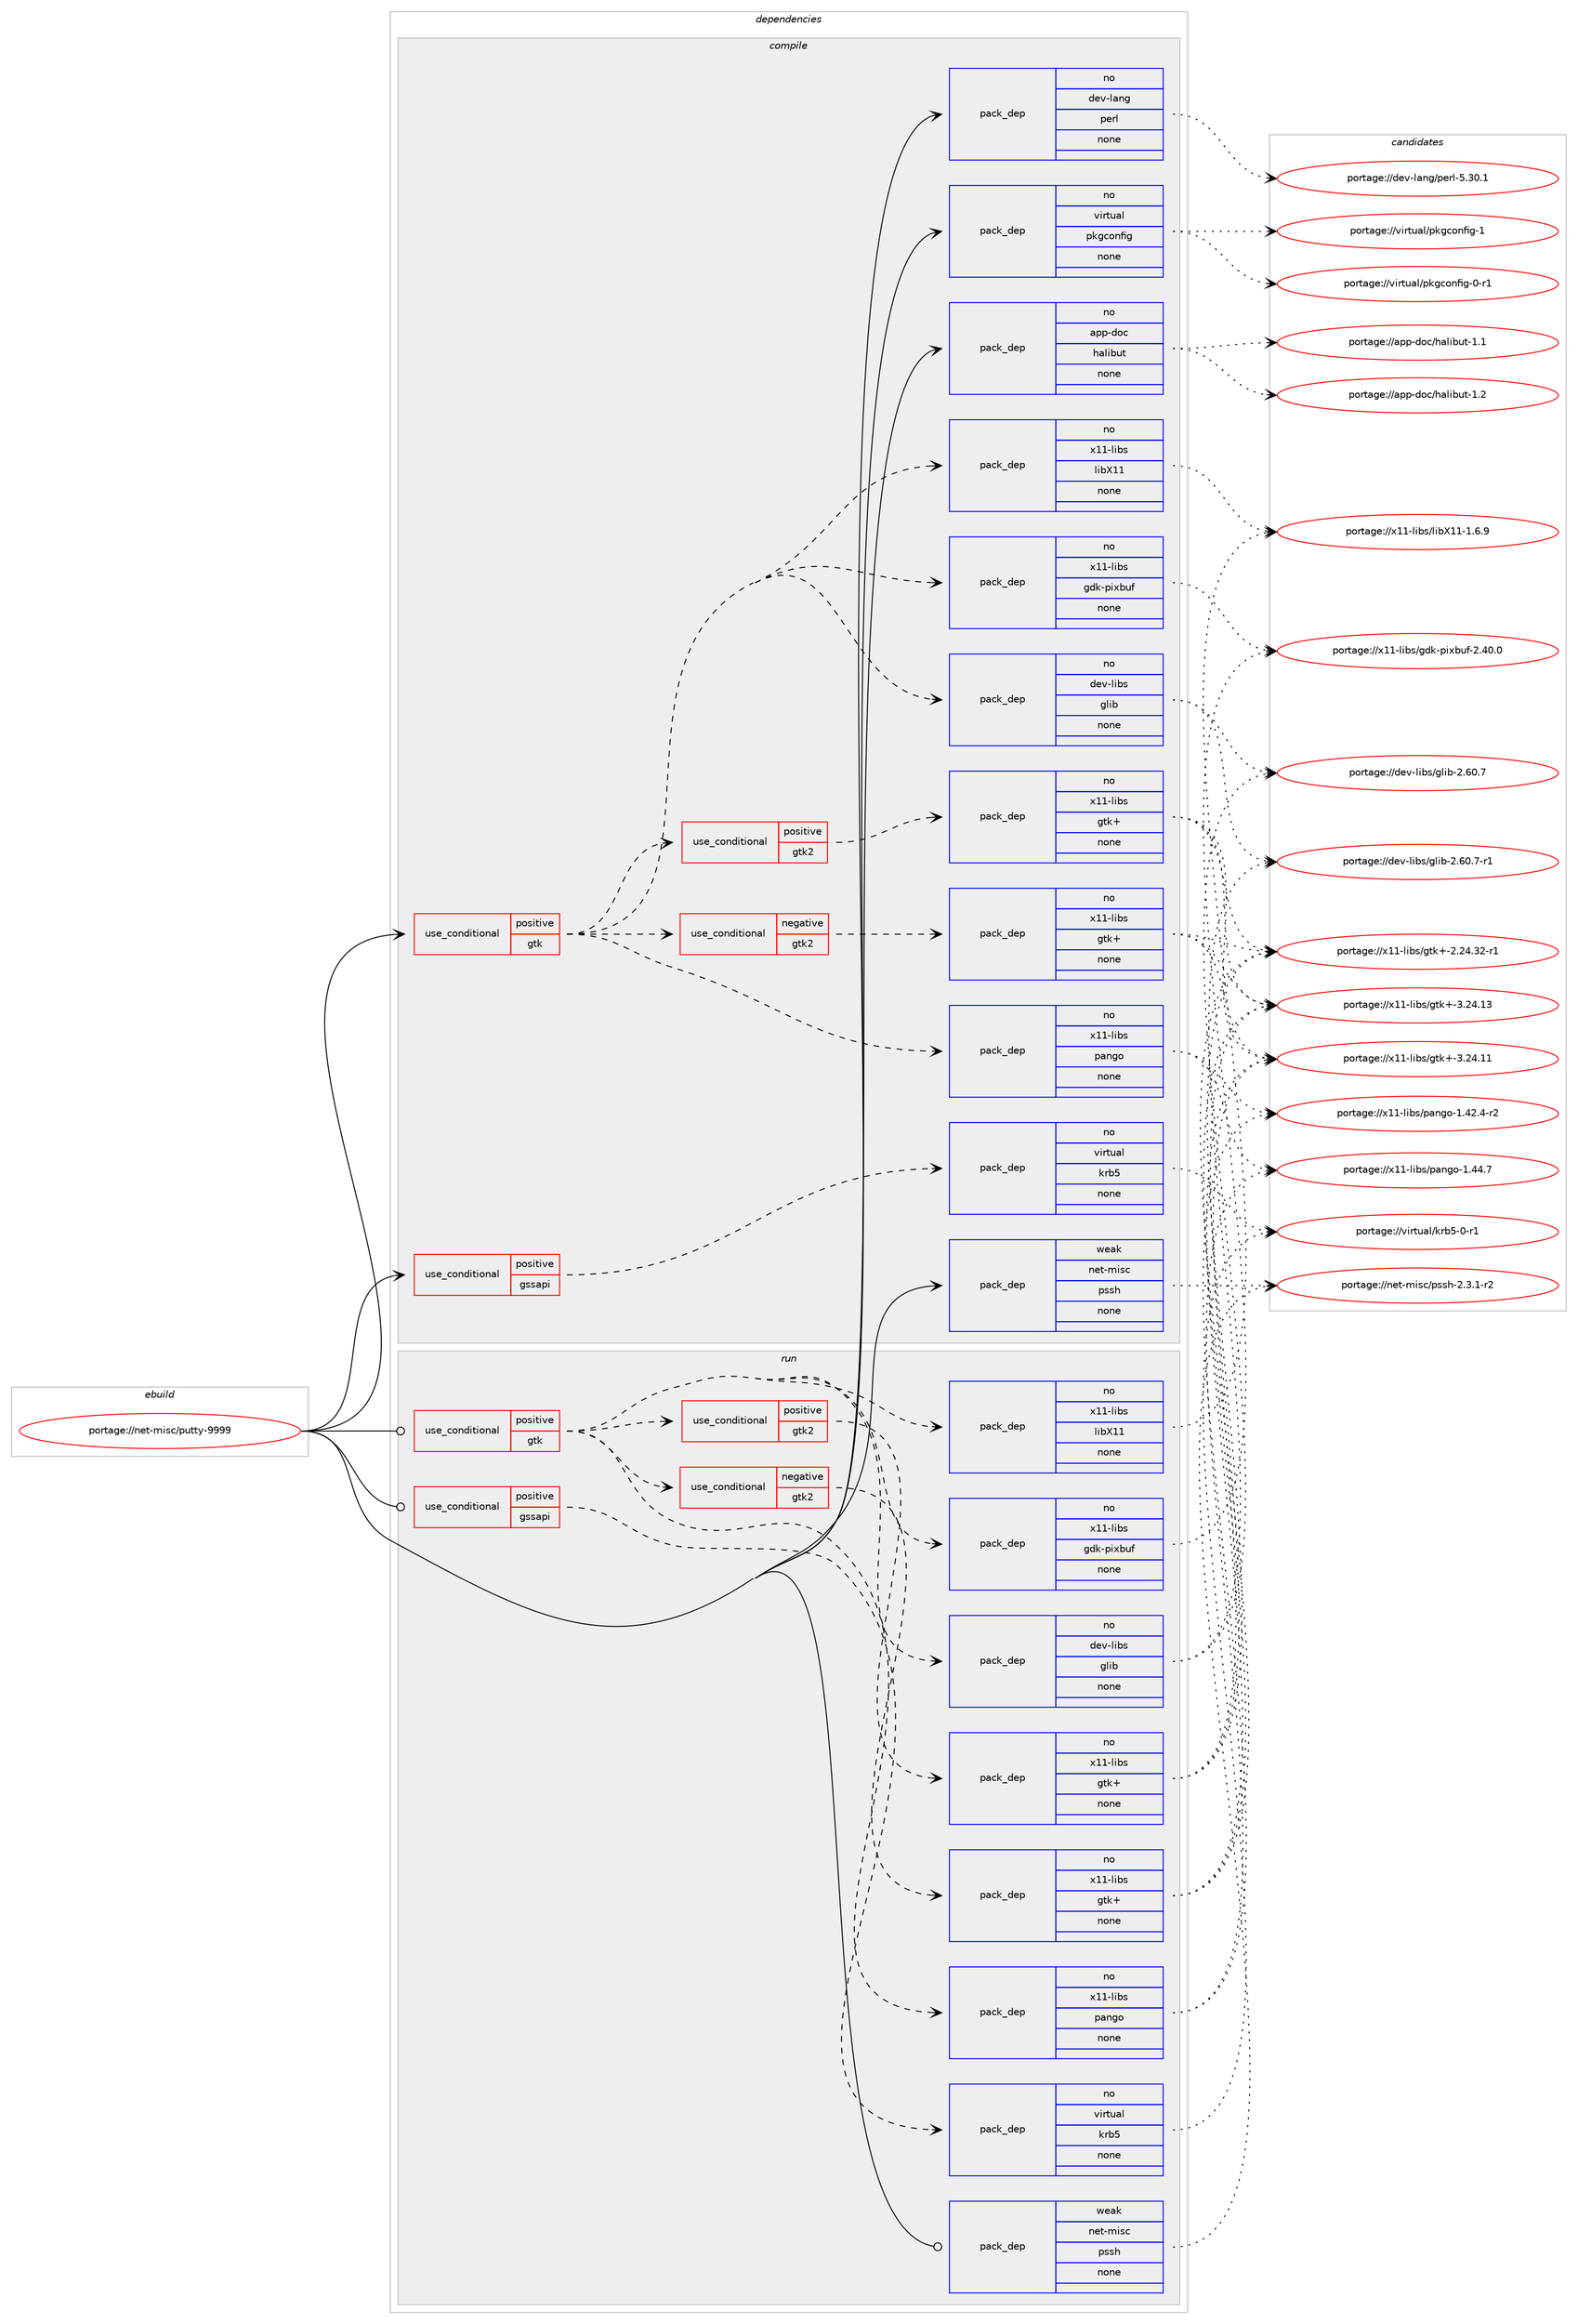 digraph prolog {

# *************
# Graph options
# *************

newrank=true;
concentrate=true;
compound=true;
graph [rankdir=LR,fontname=Helvetica,fontsize=10,ranksep=1.5];#, ranksep=2.5, nodesep=0.2];
edge  [arrowhead=vee];
node  [fontname=Helvetica,fontsize=10];

# **********
# The ebuild
# **********

subgraph cluster_leftcol {
color=gray;
rank=same;
label=<<i>ebuild</i>>;
id [label="portage://net-misc/putty-9999", color=red, width=4, href="../net-misc/putty-9999.svg"];
}

# ****************
# The dependencies
# ****************

subgraph cluster_midcol {
color=gray;
label=<<i>dependencies</i>>;
subgraph cluster_compile {
fillcolor="#eeeeee";
style=filled;
label=<<i>compile</i>>;
subgraph cond25625 {
dependency124487 [label=<<TABLE BORDER="0" CELLBORDER="1" CELLSPACING="0" CELLPADDING="4"><TR><TD ROWSPAN="3" CELLPADDING="10">use_conditional</TD></TR><TR><TD>positive</TD></TR><TR><TD>gssapi</TD></TR></TABLE>>, shape=none, color=red];
subgraph pack96805 {
dependency124488 [label=<<TABLE BORDER="0" CELLBORDER="1" CELLSPACING="0" CELLPADDING="4" WIDTH="220"><TR><TD ROWSPAN="6" CELLPADDING="30">pack_dep</TD></TR><TR><TD WIDTH="110">no</TD></TR><TR><TD>virtual</TD></TR><TR><TD>krb5</TD></TR><TR><TD>none</TD></TR><TR><TD></TD></TR></TABLE>>, shape=none, color=blue];
}
dependency124487:e -> dependency124488:w [weight=20,style="dashed",arrowhead="vee"];
}
id:e -> dependency124487:w [weight=20,style="solid",arrowhead="vee"];
subgraph cond25626 {
dependency124489 [label=<<TABLE BORDER="0" CELLBORDER="1" CELLSPACING="0" CELLPADDING="4"><TR><TD ROWSPAN="3" CELLPADDING="10">use_conditional</TD></TR><TR><TD>positive</TD></TR><TR><TD>gtk</TD></TR></TABLE>>, shape=none, color=red];
subgraph pack96806 {
dependency124490 [label=<<TABLE BORDER="0" CELLBORDER="1" CELLSPACING="0" CELLPADDING="4" WIDTH="220"><TR><TD ROWSPAN="6" CELLPADDING="30">pack_dep</TD></TR><TR><TD WIDTH="110">no</TD></TR><TR><TD>dev-libs</TD></TR><TR><TD>glib</TD></TR><TR><TD>none</TD></TR><TR><TD></TD></TR></TABLE>>, shape=none, color=blue];
}
dependency124489:e -> dependency124490:w [weight=20,style="dashed",arrowhead="vee"];
subgraph pack96807 {
dependency124491 [label=<<TABLE BORDER="0" CELLBORDER="1" CELLSPACING="0" CELLPADDING="4" WIDTH="220"><TR><TD ROWSPAN="6" CELLPADDING="30">pack_dep</TD></TR><TR><TD WIDTH="110">no</TD></TR><TR><TD>x11-libs</TD></TR><TR><TD>gdk-pixbuf</TD></TR><TR><TD>none</TD></TR><TR><TD></TD></TR></TABLE>>, shape=none, color=blue];
}
dependency124489:e -> dependency124491:w [weight=20,style="dashed",arrowhead="vee"];
subgraph pack96808 {
dependency124492 [label=<<TABLE BORDER="0" CELLBORDER="1" CELLSPACING="0" CELLPADDING="4" WIDTH="220"><TR><TD ROWSPAN="6" CELLPADDING="30">pack_dep</TD></TR><TR><TD WIDTH="110">no</TD></TR><TR><TD>x11-libs</TD></TR><TR><TD>libX11</TD></TR><TR><TD>none</TD></TR><TR><TD></TD></TR></TABLE>>, shape=none, color=blue];
}
dependency124489:e -> dependency124492:w [weight=20,style="dashed",arrowhead="vee"];
subgraph pack96809 {
dependency124493 [label=<<TABLE BORDER="0" CELLBORDER="1" CELLSPACING="0" CELLPADDING="4" WIDTH="220"><TR><TD ROWSPAN="6" CELLPADDING="30">pack_dep</TD></TR><TR><TD WIDTH="110">no</TD></TR><TR><TD>x11-libs</TD></TR><TR><TD>pango</TD></TR><TR><TD>none</TD></TR><TR><TD></TD></TR></TABLE>>, shape=none, color=blue];
}
dependency124489:e -> dependency124493:w [weight=20,style="dashed",arrowhead="vee"];
subgraph cond25627 {
dependency124494 [label=<<TABLE BORDER="0" CELLBORDER="1" CELLSPACING="0" CELLPADDING="4"><TR><TD ROWSPAN="3" CELLPADDING="10">use_conditional</TD></TR><TR><TD>positive</TD></TR><TR><TD>gtk2</TD></TR></TABLE>>, shape=none, color=red];
subgraph pack96810 {
dependency124495 [label=<<TABLE BORDER="0" CELLBORDER="1" CELLSPACING="0" CELLPADDING="4" WIDTH="220"><TR><TD ROWSPAN="6" CELLPADDING="30">pack_dep</TD></TR><TR><TD WIDTH="110">no</TD></TR><TR><TD>x11-libs</TD></TR><TR><TD>gtk+</TD></TR><TR><TD>none</TD></TR><TR><TD></TD></TR></TABLE>>, shape=none, color=blue];
}
dependency124494:e -> dependency124495:w [weight=20,style="dashed",arrowhead="vee"];
}
dependency124489:e -> dependency124494:w [weight=20,style="dashed",arrowhead="vee"];
subgraph cond25628 {
dependency124496 [label=<<TABLE BORDER="0" CELLBORDER="1" CELLSPACING="0" CELLPADDING="4"><TR><TD ROWSPAN="3" CELLPADDING="10">use_conditional</TD></TR><TR><TD>negative</TD></TR><TR><TD>gtk2</TD></TR></TABLE>>, shape=none, color=red];
subgraph pack96811 {
dependency124497 [label=<<TABLE BORDER="0" CELLBORDER="1" CELLSPACING="0" CELLPADDING="4" WIDTH="220"><TR><TD ROWSPAN="6" CELLPADDING="30">pack_dep</TD></TR><TR><TD WIDTH="110">no</TD></TR><TR><TD>x11-libs</TD></TR><TR><TD>gtk+</TD></TR><TR><TD>none</TD></TR><TR><TD></TD></TR></TABLE>>, shape=none, color=blue];
}
dependency124496:e -> dependency124497:w [weight=20,style="dashed",arrowhead="vee"];
}
dependency124489:e -> dependency124496:w [weight=20,style="dashed",arrowhead="vee"];
}
id:e -> dependency124489:w [weight=20,style="solid",arrowhead="vee"];
subgraph pack96812 {
dependency124498 [label=<<TABLE BORDER="0" CELLBORDER="1" CELLSPACING="0" CELLPADDING="4" WIDTH="220"><TR><TD ROWSPAN="6" CELLPADDING="30">pack_dep</TD></TR><TR><TD WIDTH="110">no</TD></TR><TR><TD>app-doc</TD></TR><TR><TD>halibut</TD></TR><TR><TD>none</TD></TR><TR><TD></TD></TR></TABLE>>, shape=none, color=blue];
}
id:e -> dependency124498:w [weight=20,style="solid",arrowhead="vee"];
subgraph pack96813 {
dependency124499 [label=<<TABLE BORDER="0" CELLBORDER="1" CELLSPACING="0" CELLPADDING="4" WIDTH="220"><TR><TD ROWSPAN="6" CELLPADDING="30">pack_dep</TD></TR><TR><TD WIDTH="110">no</TD></TR><TR><TD>dev-lang</TD></TR><TR><TD>perl</TD></TR><TR><TD>none</TD></TR><TR><TD></TD></TR></TABLE>>, shape=none, color=blue];
}
id:e -> dependency124499:w [weight=20,style="solid",arrowhead="vee"];
subgraph pack96814 {
dependency124500 [label=<<TABLE BORDER="0" CELLBORDER="1" CELLSPACING="0" CELLPADDING="4" WIDTH="220"><TR><TD ROWSPAN="6" CELLPADDING="30">pack_dep</TD></TR><TR><TD WIDTH="110">no</TD></TR><TR><TD>virtual</TD></TR><TR><TD>pkgconfig</TD></TR><TR><TD>none</TD></TR><TR><TD></TD></TR></TABLE>>, shape=none, color=blue];
}
id:e -> dependency124500:w [weight=20,style="solid",arrowhead="vee"];
subgraph pack96815 {
dependency124501 [label=<<TABLE BORDER="0" CELLBORDER="1" CELLSPACING="0" CELLPADDING="4" WIDTH="220"><TR><TD ROWSPAN="6" CELLPADDING="30">pack_dep</TD></TR><TR><TD WIDTH="110">weak</TD></TR><TR><TD>net-misc</TD></TR><TR><TD>pssh</TD></TR><TR><TD>none</TD></TR><TR><TD></TD></TR></TABLE>>, shape=none, color=blue];
}
id:e -> dependency124501:w [weight=20,style="solid",arrowhead="vee"];
}
subgraph cluster_compileandrun {
fillcolor="#eeeeee";
style=filled;
label=<<i>compile and run</i>>;
}
subgraph cluster_run {
fillcolor="#eeeeee";
style=filled;
label=<<i>run</i>>;
subgraph cond25629 {
dependency124502 [label=<<TABLE BORDER="0" CELLBORDER="1" CELLSPACING="0" CELLPADDING="4"><TR><TD ROWSPAN="3" CELLPADDING="10">use_conditional</TD></TR><TR><TD>positive</TD></TR><TR><TD>gssapi</TD></TR></TABLE>>, shape=none, color=red];
subgraph pack96816 {
dependency124503 [label=<<TABLE BORDER="0" CELLBORDER="1" CELLSPACING="0" CELLPADDING="4" WIDTH="220"><TR><TD ROWSPAN="6" CELLPADDING="30">pack_dep</TD></TR><TR><TD WIDTH="110">no</TD></TR><TR><TD>virtual</TD></TR><TR><TD>krb5</TD></TR><TR><TD>none</TD></TR><TR><TD></TD></TR></TABLE>>, shape=none, color=blue];
}
dependency124502:e -> dependency124503:w [weight=20,style="dashed",arrowhead="vee"];
}
id:e -> dependency124502:w [weight=20,style="solid",arrowhead="odot"];
subgraph cond25630 {
dependency124504 [label=<<TABLE BORDER="0" CELLBORDER="1" CELLSPACING="0" CELLPADDING="4"><TR><TD ROWSPAN="3" CELLPADDING="10">use_conditional</TD></TR><TR><TD>positive</TD></TR><TR><TD>gtk</TD></TR></TABLE>>, shape=none, color=red];
subgraph pack96817 {
dependency124505 [label=<<TABLE BORDER="0" CELLBORDER="1" CELLSPACING="0" CELLPADDING="4" WIDTH="220"><TR><TD ROWSPAN="6" CELLPADDING="30">pack_dep</TD></TR><TR><TD WIDTH="110">no</TD></TR><TR><TD>dev-libs</TD></TR><TR><TD>glib</TD></TR><TR><TD>none</TD></TR><TR><TD></TD></TR></TABLE>>, shape=none, color=blue];
}
dependency124504:e -> dependency124505:w [weight=20,style="dashed",arrowhead="vee"];
subgraph pack96818 {
dependency124506 [label=<<TABLE BORDER="0" CELLBORDER="1" CELLSPACING="0" CELLPADDING="4" WIDTH="220"><TR><TD ROWSPAN="6" CELLPADDING="30">pack_dep</TD></TR><TR><TD WIDTH="110">no</TD></TR><TR><TD>x11-libs</TD></TR><TR><TD>gdk-pixbuf</TD></TR><TR><TD>none</TD></TR><TR><TD></TD></TR></TABLE>>, shape=none, color=blue];
}
dependency124504:e -> dependency124506:w [weight=20,style="dashed",arrowhead="vee"];
subgraph pack96819 {
dependency124507 [label=<<TABLE BORDER="0" CELLBORDER="1" CELLSPACING="0" CELLPADDING="4" WIDTH="220"><TR><TD ROWSPAN="6" CELLPADDING="30">pack_dep</TD></TR><TR><TD WIDTH="110">no</TD></TR><TR><TD>x11-libs</TD></TR><TR><TD>libX11</TD></TR><TR><TD>none</TD></TR><TR><TD></TD></TR></TABLE>>, shape=none, color=blue];
}
dependency124504:e -> dependency124507:w [weight=20,style="dashed",arrowhead="vee"];
subgraph pack96820 {
dependency124508 [label=<<TABLE BORDER="0" CELLBORDER="1" CELLSPACING="0" CELLPADDING="4" WIDTH="220"><TR><TD ROWSPAN="6" CELLPADDING="30">pack_dep</TD></TR><TR><TD WIDTH="110">no</TD></TR><TR><TD>x11-libs</TD></TR><TR><TD>pango</TD></TR><TR><TD>none</TD></TR><TR><TD></TD></TR></TABLE>>, shape=none, color=blue];
}
dependency124504:e -> dependency124508:w [weight=20,style="dashed",arrowhead="vee"];
subgraph cond25631 {
dependency124509 [label=<<TABLE BORDER="0" CELLBORDER="1" CELLSPACING="0" CELLPADDING="4"><TR><TD ROWSPAN="3" CELLPADDING="10">use_conditional</TD></TR><TR><TD>positive</TD></TR><TR><TD>gtk2</TD></TR></TABLE>>, shape=none, color=red];
subgraph pack96821 {
dependency124510 [label=<<TABLE BORDER="0" CELLBORDER="1" CELLSPACING="0" CELLPADDING="4" WIDTH="220"><TR><TD ROWSPAN="6" CELLPADDING="30">pack_dep</TD></TR><TR><TD WIDTH="110">no</TD></TR><TR><TD>x11-libs</TD></TR><TR><TD>gtk+</TD></TR><TR><TD>none</TD></TR><TR><TD></TD></TR></TABLE>>, shape=none, color=blue];
}
dependency124509:e -> dependency124510:w [weight=20,style="dashed",arrowhead="vee"];
}
dependency124504:e -> dependency124509:w [weight=20,style="dashed",arrowhead="vee"];
subgraph cond25632 {
dependency124511 [label=<<TABLE BORDER="0" CELLBORDER="1" CELLSPACING="0" CELLPADDING="4"><TR><TD ROWSPAN="3" CELLPADDING="10">use_conditional</TD></TR><TR><TD>negative</TD></TR><TR><TD>gtk2</TD></TR></TABLE>>, shape=none, color=red];
subgraph pack96822 {
dependency124512 [label=<<TABLE BORDER="0" CELLBORDER="1" CELLSPACING="0" CELLPADDING="4" WIDTH="220"><TR><TD ROWSPAN="6" CELLPADDING="30">pack_dep</TD></TR><TR><TD WIDTH="110">no</TD></TR><TR><TD>x11-libs</TD></TR><TR><TD>gtk+</TD></TR><TR><TD>none</TD></TR><TR><TD></TD></TR></TABLE>>, shape=none, color=blue];
}
dependency124511:e -> dependency124512:w [weight=20,style="dashed",arrowhead="vee"];
}
dependency124504:e -> dependency124511:w [weight=20,style="dashed",arrowhead="vee"];
}
id:e -> dependency124504:w [weight=20,style="solid",arrowhead="odot"];
subgraph pack96823 {
dependency124513 [label=<<TABLE BORDER="0" CELLBORDER="1" CELLSPACING="0" CELLPADDING="4" WIDTH="220"><TR><TD ROWSPAN="6" CELLPADDING="30">pack_dep</TD></TR><TR><TD WIDTH="110">weak</TD></TR><TR><TD>net-misc</TD></TR><TR><TD>pssh</TD></TR><TR><TD>none</TD></TR><TR><TD></TD></TR></TABLE>>, shape=none, color=blue];
}
id:e -> dependency124513:w [weight=20,style="solid",arrowhead="odot"];
}
}

# **************
# The candidates
# **************

subgraph cluster_choices {
rank=same;
color=gray;
label=<<i>candidates</i>>;

subgraph choice96805 {
color=black;
nodesep=1;
choice1181051141161179710847107114985345484511449 [label="portage://virtual/krb5-0-r1", color=red, width=4,href="../virtual/krb5-0-r1.svg"];
dependency124488:e -> choice1181051141161179710847107114985345484511449:w [style=dotted,weight="100"];
}
subgraph choice96806 {
color=black;
nodesep=1;
choice10010111845108105981154710310810598455046544846554511449 [label="portage://dev-libs/glib-2.60.7-r1", color=red, width=4,href="../dev-libs/glib-2.60.7-r1.svg"];
choice1001011184510810598115471031081059845504654484655 [label="portage://dev-libs/glib-2.60.7", color=red, width=4,href="../dev-libs/glib-2.60.7.svg"];
dependency124490:e -> choice10010111845108105981154710310810598455046544846554511449:w [style=dotted,weight="100"];
dependency124490:e -> choice1001011184510810598115471031081059845504654484655:w [style=dotted,weight="100"];
}
subgraph choice96807 {
color=black;
nodesep=1;
choice1204949451081059811547103100107451121051209811710245504652484648 [label="portage://x11-libs/gdk-pixbuf-2.40.0", color=red, width=4,href="../x11-libs/gdk-pixbuf-2.40.0.svg"];
dependency124491:e -> choice1204949451081059811547103100107451121051209811710245504652484648:w [style=dotted,weight="100"];
}
subgraph choice96808 {
color=black;
nodesep=1;
choice120494945108105981154710810598884949454946544657 [label="portage://x11-libs/libX11-1.6.9", color=red, width=4,href="../x11-libs/libX11-1.6.9.svg"];
dependency124492:e -> choice120494945108105981154710810598884949454946544657:w [style=dotted,weight="100"];
}
subgraph choice96809 {
color=black;
nodesep=1;
choice12049494510810598115471129711010311145494652524655 [label="portage://x11-libs/pango-1.44.7", color=red, width=4,href="../x11-libs/pango-1.44.7.svg"];
choice120494945108105981154711297110103111454946525046524511450 [label="portage://x11-libs/pango-1.42.4-r2", color=red, width=4,href="../x11-libs/pango-1.42.4-r2.svg"];
dependency124493:e -> choice12049494510810598115471129711010311145494652524655:w [style=dotted,weight="100"];
dependency124493:e -> choice120494945108105981154711297110103111454946525046524511450:w [style=dotted,weight="100"];
}
subgraph choice96810 {
color=black;
nodesep=1;
choice1204949451081059811547103116107434551465052464951 [label="portage://x11-libs/gtk+-3.24.13", color=red, width=4,href="../x11-libs/gtk+-3.24.13.svg"];
choice1204949451081059811547103116107434551465052464949 [label="portage://x11-libs/gtk+-3.24.11", color=red, width=4,href="../x11-libs/gtk+-3.24.11.svg"];
choice12049494510810598115471031161074345504650524651504511449 [label="portage://x11-libs/gtk+-2.24.32-r1", color=red, width=4,href="../x11-libs/gtk+-2.24.32-r1.svg"];
dependency124495:e -> choice1204949451081059811547103116107434551465052464951:w [style=dotted,weight="100"];
dependency124495:e -> choice1204949451081059811547103116107434551465052464949:w [style=dotted,weight="100"];
dependency124495:e -> choice12049494510810598115471031161074345504650524651504511449:w [style=dotted,weight="100"];
}
subgraph choice96811 {
color=black;
nodesep=1;
choice1204949451081059811547103116107434551465052464951 [label="portage://x11-libs/gtk+-3.24.13", color=red, width=4,href="../x11-libs/gtk+-3.24.13.svg"];
choice1204949451081059811547103116107434551465052464949 [label="portage://x11-libs/gtk+-3.24.11", color=red, width=4,href="../x11-libs/gtk+-3.24.11.svg"];
choice12049494510810598115471031161074345504650524651504511449 [label="portage://x11-libs/gtk+-2.24.32-r1", color=red, width=4,href="../x11-libs/gtk+-2.24.32-r1.svg"];
dependency124497:e -> choice1204949451081059811547103116107434551465052464951:w [style=dotted,weight="100"];
dependency124497:e -> choice1204949451081059811547103116107434551465052464949:w [style=dotted,weight="100"];
dependency124497:e -> choice12049494510810598115471031161074345504650524651504511449:w [style=dotted,weight="100"];
}
subgraph choice96812 {
color=black;
nodesep=1;
choice97112112451001119947104971081059811711645494650 [label="portage://app-doc/halibut-1.2", color=red, width=4,href="../app-doc/halibut-1.2.svg"];
choice97112112451001119947104971081059811711645494649 [label="portage://app-doc/halibut-1.1", color=red, width=4,href="../app-doc/halibut-1.1.svg"];
dependency124498:e -> choice97112112451001119947104971081059811711645494650:w [style=dotted,weight="100"];
dependency124498:e -> choice97112112451001119947104971081059811711645494649:w [style=dotted,weight="100"];
}
subgraph choice96813 {
color=black;
nodesep=1;
choice10010111845108971101034711210111410845534651484649 [label="portage://dev-lang/perl-5.30.1", color=red, width=4,href="../dev-lang/perl-5.30.1.svg"];
dependency124499:e -> choice10010111845108971101034711210111410845534651484649:w [style=dotted,weight="100"];
}
subgraph choice96814 {
color=black;
nodesep=1;
choice1181051141161179710847112107103991111101021051034549 [label="portage://virtual/pkgconfig-1", color=red, width=4,href="../virtual/pkgconfig-1.svg"];
choice11810511411611797108471121071039911111010210510345484511449 [label="portage://virtual/pkgconfig-0-r1", color=red, width=4,href="../virtual/pkgconfig-0-r1.svg"];
dependency124500:e -> choice1181051141161179710847112107103991111101021051034549:w [style=dotted,weight="100"];
dependency124500:e -> choice11810511411611797108471121071039911111010210510345484511449:w [style=dotted,weight="100"];
}
subgraph choice96815 {
color=black;
nodesep=1;
choice1101011164510910511599471121151151044550465146494511450 [label="portage://net-misc/pssh-2.3.1-r2", color=red, width=4,href="../net-misc/pssh-2.3.1-r2.svg"];
dependency124501:e -> choice1101011164510910511599471121151151044550465146494511450:w [style=dotted,weight="100"];
}
subgraph choice96816 {
color=black;
nodesep=1;
choice1181051141161179710847107114985345484511449 [label="portage://virtual/krb5-0-r1", color=red, width=4,href="../virtual/krb5-0-r1.svg"];
dependency124503:e -> choice1181051141161179710847107114985345484511449:w [style=dotted,weight="100"];
}
subgraph choice96817 {
color=black;
nodesep=1;
choice10010111845108105981154710310810598455046544846554511449 [label="portage://dev-libs/glib-2.60.7-r1", color=red, width=4,href="../dev-libs/glib-2.60.7-r1.svg"];
choice1001011184510810598115471031081059845504654484655 [label="portage://dev-libs/glib-2.60.7", color=red, width=4,href="../dev-libs/glib-2.60.7.svg"];
dependency124505:e -> choice10010111845108105981154710310810598455046544846554511449:w [style=dotted,weight="100"];
dependency124505:e -> choice1001011184510810598115471031081059845504654484655:w [style=dotted,weight="100"];
}
subgraph choice96818 {
color=black;
nodesep=1;
choice1204949451081059811547103100107451121051209811710245504652484648 [label="portage://x11-libs/gdk-pixbuf-2.40.0", color=red, width=4,href="../x11-libs/gdk-pixbuf-2.40.0.svg"];
dependency124506:e -> choice1204949451081059811547103100107451121051209811710245504652484648:w [style=dotted,weight="100"];
}
subgraph choice96819 {
color=black;
nodesep=1;
choice120494945108105981154710810598884949454946544657 [label="portage://x11-libs/libX11-1.6.9", color=red, width=4,href="../x11-libs/libX11-1.6.9.svg"];
dependency124507:e -> choice120494945108105981154710810598884949454946544657:w [style=dotted,weight="100"];
}
subgraph choice96820 {
color=black;
nodesep=1;
choice12049494510810598115471129711010311145494652524655 [label="portage://x11-libs/pango-1.44.7", color=red, width=4,href="../x11-libs/pango-1.44.7.svg"];
choice120494945108105981154711297110103111454946525046524511450 [label="portage://x11-libs/pango-1.42.4-r2", color=red, width=4,href="../x11-libs/pango-1.42.4-r2.svg"];
dependency124508:e -> choice12049494510810598115471129711010311145494652524655:w [style=dotted,weight="100"];
dependency124508:e -> choice120494945108105981154711297110103111454946525046524511450:w [style=dotted,weight="100"];
}
subgraph choice96821 {
color=black;
nodesep=1;
choice1204949451081059811547103116107434551465052464951 [label="portage://x11-libs/gtk+-3.24.13", color=red, width=4,href="../x11-libs/gtk+-3.24.13.svg"];
choice1204949451081059811547103116107434551465052464949 [label="portage://x11-libs/gtk+-3.24.11", color=red, width=4,href="../x11-libs/gtk+-3.24.11.svg"];
choice12049494510810598115471031161074345504650524651504511449 [label="portage://x11-libs/gtk+-2.24.32-r1", color=red, width=4,href="../x11-libs/gtk+-2.24.32-r1.svg"];
dependency124510:e -> choice1204949451081059811547103116107434551465052464951:w [style=dotted,weight="100"];
dependency124510:e -> choice1204949451081059811547103116107434551465052464949:w [style=dotted,weight="100"];
dependency124510:e -> choice12049494510810598115471031161074345504650524651504511449:w [style=dotted,weight="100"];
}
subgraph choice96822 {
color=black;
nodesep=1;
choice1204949451081059811547103116107434551465052464951 [label="portage://x11-libs/gtk+-3.24.13", color=red, width=4,href="../x11-libs/gtk+-3.24.13.svg"];
choice1204949451081059811547103116107434551465052464949 [label="portage://x11-libs/gtk+-3.24.11", color=red, width=4,href="../x11-libs/gtk+-3.24.11.svg"];
choice12049494510810598115471031161074345504650524651504511449 [label="portage://x11-libs/gtk+-2.24.32-r1", color=red, width=4,href="../x11-libs/gtk+-2.24.32-r1.svg"];
dependency124512:e -> choice1204949451081059811547103116107434551465052464951:w [style=dotted,weight="100"];
dependency124512:e -> choice1204949451081059811547103116107434551465052464949:w [style=dotted,weight="100"];
dependency124512:e -> choice12049494510810598115471031161074345504650524651504511449:w [style=dotted,weight="100"];
}
subgraph choice96823 {
color=black;
nodesep=1;
choice1101011164510910511599471121151151044550465146494511450 [label="portage://net-misc/pssh-2.3.1-r2", color=red, width=4,href="../net-misc/pssh-2.3.1-r2.svg"];
dependency124513:e -> choice1101011164510910511599471121151151044550465146494511450:w [style=dotted,weight="100"];
}
}

}
